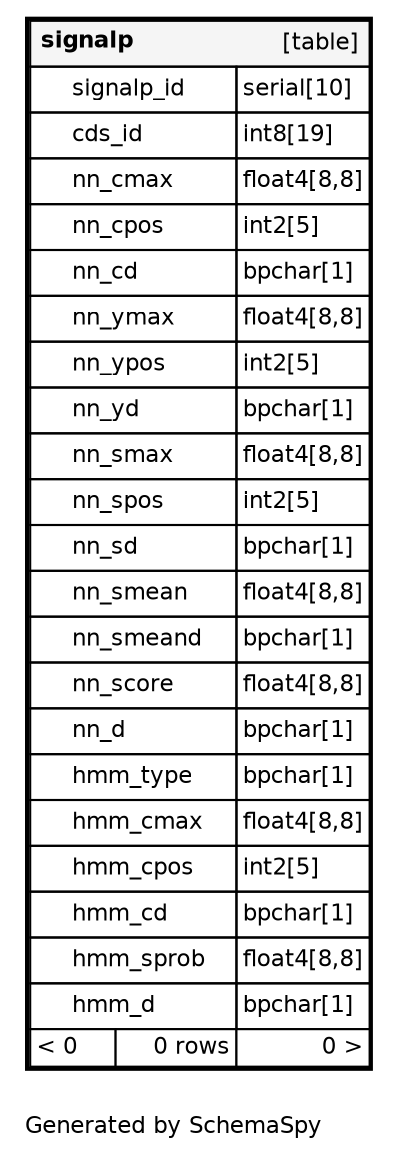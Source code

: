 digraph "oneDegreeRelationshipsDiagram" {
  graph [    rankdir="RL"    bgcolor="#ffffff"    label="\nGenerated by SchemaSpy"    labeljust="l"    nodesep="0.18"    ranksep="0.46"    fontname="Helvetica"    fontsize="11"    ration="compress"  ];  node [    fontname="Helvetica"    fontsize="11"    shape="plaintext"  ];  edge [    arrowsize="0.8"  ];
  "signalp" [
   label=<
    <TABLE BORDER="2" CELLBORDER="1" CELLSPACING="0" BGCOLOR="#ffffff">
      <TR><TD COLSPAN="4"  BGCOLOR="#f5f5f5"><TABLE BORDER="0" CELLSPACING="0"><TR><TD ALIGN="LEFT" FIXEDSIZE="TRUE" WIDTH="49" HEIGHT="16"><B>signalp</B></TD><TD ALIGN="RIGHT">[table]</TD></TR></TABLE></TD></TR>
      <TR><TD PORT="signalp_id" COLSPAN="2" ALIGN="LEFT"><TABLE BORDER="0" CELLSPACING="0" ALIGN="LEFT"><TR ALIGN="LEFT"><TD ALIGN="LEFT" FIXEDSIZE="TRUE" WIDTH="15" HEIGHT="16"></TD><TD ALIGN="LEFT" FIXEDSIZE="TRUE" WIDTH="78" HEIGHT="16">signalp_id</TD></TR></TABLE></TD><TD PORT="signalp_id.type" ALIGN="LEFT">serial[10]</TD></TR>
      <TR><TD PORT="cds_id" COLSPAN="2" ALIGN="LEFT"><TABLE BORDER="0" CELLSPACING="0" ALIGN="LEFT"><TR ALIGN="LEFT"><TD ALIGN="LEFT" FIXEDSIZE="TRUE" WIDTH="15" HEIGHT="16"></TD><TD ALIGN="LEFT" FIXEDSIZE="TRUE" WIDTH="78" HEIGHT="16">cds_id</TD></TR></TABLE></TD><TD PORT="cds_id.type" ALIGN="LEFT">int8[19]</TD></TR>
      <TR><TD PORT="nn_cmax" COLSPAN="2" ALIGN="LEFT"><TABLE BORDER="0" CELLSPACING="0" ALIGN="LEFT"><TR ALIGN="LEFT"><TD ALIGN="LEFT" FIXEDSIZE="TRUE" WIDTH="15" HEIGHT="16"></TD><TD ALIGN="LEFT" FIXEDSIZE="TRUE" WIDTH="78" HEIGHT="16">nn_cmax</TD></TR></TABLE></TD><TD PORT="nn_cmax.type" ALIGN="LEFT">float4[8,8]</TD></TR>
      <TR><TD PORT="nn_cpos" COLSPAN="2" ALIGN="LEFT"><TABLE BORDER="0" CELLSPACING="0" ALIGN="LEFT"><TR ALIGN="LEFT"><TD ALIGN="LEFT" FIXEDSIZE="TRUE" WIDTH="15" HEIGHT="16"></TD><TD ALIGN="LEFT" FIXEDSIZE="TRUE" WIDTH="78" HEIGHT="16">nn_cpos</TD></TR></TABLE></TD><TD PORT="nn_cpos.type" ALIGN="LEFT">int2[5]</TD></TR>
      <TR><TD PORT="nn_cd" COLSPAN="2" ALIGN="LEFT"><TABLE BORDER="0" CELLSPACING="0" ALIGN="LEFT"><TR ALIGN="LEFT"><TD ALIGN="LEFT" FIXEDSIZE="TRUE" WIDTH="15" HEIGHT="16"></TD><TD ALIGN="LEFT" FIXEDSIZE="TRUE" WIDTH="78" HEIGHT="16">nn_cd</TD></TR></TABLE></TD><TD PORT="nn_cd.type" ALIGN="LEFT">bpchar[1]</TD></TR>
      <TR><TD PORT="nn_ymax" COLSPAN="2" ALIGN="LEFT"><TABLE BORDER="0" CELLSPACING="0" ALIGN="LEFT"><TR ALIGN="LEFT"><TD ALIGN="LEFT" FIXEDSIZE="TRUE" WIDTH="15" HEIGHT="16"></TD><TD ALIGN="LEFT" FIXEDSIZE="TRUE" WIDTH="78" HEIGHT="16">nn_ymax</TD></TR></TABLE></TD><TD PORT="nn_ymax.type" ALIGN="LEFT">float4[8,8]</TD></TR>
      <TR><TD PORT="nn_ypos" COLSPAN="2" ALIGN="LEFT"><TABLE BORDER="0" CELLSPACING="0" ALIGN="LEFT"><TR ALIGN="LEFT"><TD ALIGN="LEFT" FIXEDSIZE="TRUE" WIDTH="15" HEIGHT="16"></TD><TD ALIGN="LEFT" FIXEDSIZE="TRUE" WIDTH="78" HEIGHT="16">nn_ypos</TD></TR></TABLE></TD><TD PORT="nn_ypos.type" ALIGN="LEFT">int2[5]</TD></TR>
      <TR><TD PORT="nn_yd" COLSPAN="2" ALIGN="LEFT"><TABLE BORDER="0" CELLSPACING="0" ALIGN="LEFT"><TR ALIGN="LEFT"><TD ALIGN="LEFT" FIXEDSIZE="TRUE" WIDTH="15" HEIGHT="16"></TD><TD ALIGN="LEFT" FIXEDSIZE="TRUE" WIDTH="78" HEIGHT="16">nn_yd</TD></TR></TABLE></TD><TD PORT="nn_yd.type" ALIGN="LEFT">bpchar[1]</TD></TR>
      <TR><TD PORT="nn_smax" COLSPAN="2" ALIGN="LEFT"><TABLE BORDER="0" CELLSPACING="0" ALIGN="LEFT"><TR ALIGN="LEFT"><TD ALIGN="LEFT" FIXEDSIZE="TRUE" WIDTH="15" HEIGHT="16"></TD><TD ALIGN="LEFT" FIXEDSIZE="TRUE" WIDTH="78" HEIGHT="16">nn_smax</TD></TR></TABLE></TD><TD PORT="nn_smax.type" ALIGN="LEFT">float4[8,8]</TD></TR>
      <TR><TD PORT="nn_spos" COLSPAN="2" ALIGN="LEFT"><TABLE BORDER="0" CELLSPACING="0" ALIGN="LEFT"><TR ALIGN="LEFT"><TD ALIGN="LEFT" FIXEDSIZE="TRUE" WIDTH="15" HEIGHT="16"></TD><TD ALIGN="LEFT" FIXEDSIZE="TRUE" WIDTH="78" HEIGHT="16">nn_spos</TD></TR></TABLE></TD><TD PORT="nn_spos.type" ALIGN="LEFT">int2[5]</TD></TR>
      <TR><TD PORT="nn_sd" COLSPAN="2" ALIGN="LEFT"><TABLE BORDER="0" CELLSPACING="0" ALIGN="LEFT"><TR ALIGN="LEFT"><TD ALIGN="LEFT" FIXEDSIZE="TRUE" WIDTH="15" HEIGHT="16"></TD><TD ALIGN="LEFT" FIXEDSIZE="TRUE" WIDTH="78" HEIGHT="16">nn_sd</TD></TR></TABLE></TD><TD PORT="nn_sd.type" ALIGN="LEFT">bpchar[1]</TD></TR>
      <TR><TD PORT="nn_smean" COLSPAN="2" ALIGN="LEFT"><TABLE BORDER="0" CELLSPACING="0" ALIGN="LEFT"><TR ALIGN="LEFT"><TD ALIGN="LEFT" FIXEDSIZE="TRUE" WIDTH="15" HEIGHT="16"></TD><TD ALIGN="LEFT" FIXEDSIZE="TRUE" WIDTH="78" HEIGHT="16">nn_smean</TD></TR></TABLE></TD><TD PORT="nn_smean.type" ALIGN="LEFT">float4[8,8]</TD></TR>
      <TR><TD PORT="nn_smeand" COLSPAN="2" ALIGN="LEFT"><TABLE BORDER="0" CELLSPACING="0" ALIGN="LEFT"><TR ALIGN="LEFT"><TD ALIGN="LEFT" FIXEDSIZE="TRUE" WIDTH="15" HEIGHT="16"></TD><TD ALIGN="LEFT" FIXEDSIZE="TRUE" WIDTH="78" HEIGHT="16">nn_smeand</TD></TR></TABLE></TD><TD PORT="nn_smeand.type" ALIGN="LEFT">bpchar[1]</TD></TR>
      <TR><TD PORT="nn_score" COLSPAN="2" ALIGN="LEFT"><TABLE BORDER="0" CELLSPACING="0" ALIGN="LEFT"><TR ALIGN="LEFT"><TD ALIGN="LEFT" FIXEDSIZE="TRUE" WIDTH="15" HEIGHT="16"></TD><TD ALIGN="LEFT" FIXEDSIZE="TRUE" WIDTH="78" HEIGHT="16">nn_score</TD></TR></TABLE></TD><TD PORT="nn_score.type" ALIGN="LEFT">float4[8,8]</TD></TR>
      <TR><TD PORT="nn_d" COLSPAN="2" ALIGN="LEFT"><TABLE BORDER="0" CELLSPACING="0" ALIGN="LEFT"><TR ALIGN="LEFT"><TD ALIGN="LEFT" FIXEDSIZE="TRUE" WIDTH="15" HEIGHT="16"></TD><TD ALIGN="LEFT" FIXEDSIZE="TRUE" WIDTH="78" HEIGHT="16">nn_d</TD></TR></TABLE></TD><TD PORT="nn_d.type" ALIGN="LEFT">bpchar[1]</TD></TR>
      <TR><TD PORT="hmm_type" COLSPAN="2" ALIGN="LEFT"><TABLE BORDER="0" CELLSPACING="0" ALIGN="LEFT"><TR ALIGN="LEFT"><TD ALIGN="LEFT" FIXEDSIZE="TRUE" WIDTH="15" HEIGHT="16"></TD><TD ALIGN="LEFT" FIXEDSIZE="TRUE" WIDTH="78" HEIGHT="16">hmm_type</TD></TR></TABLE></TD><TD PORT="hmm_type.type" ALIGN="LEFT">bpchar[1]</TD></TR>
      <TR><TD PORT="hmm_cmax" COLSPAN="2" ALIGN="LEFT"><TABLE BORDER="0" CELLSPACING="0" ALIGN="LEFT"><TR ALIGN="LEFT"><TD ALIGN="LEFT" FIXEDSIZE="TRUE" WIDTH="15" HEIGHT="16"></TD><TD ALIGN="LEFT" FIXEDSIZE="TRUE" WIDTH="78" HEIGHT="16">hmm_cmax</TD></TR></TABLE></TD><TD PORT="hmm_cmax.type" ALIGN="LEFT">float4[8,8]</TD></TR>
      <TR><TD PORT="hmm_cpos" COLSPAN="2" ALIGN="LEFT"><TABLE BORDER="0" CELLSPACING="0" ALIGN="LEFT"><TR ALIGN="LEFT"><TD ALIGN="LEFT" FIXEDSIZE="TRUE" WIDTH="15" HEIGHT="16"></TD><TD ALIGN="LEFT" FIXEDSIZE="TRUE" WIDTH="78" HEIGHT="16">hmm_cpos</TD></TR></TABLE></TD><TD PORT="hmm_cpos.type" ALIGN="LEFT">int2[5]</TD></TR>
      <TR><TD PORT="hmm_cd" COLSPAN="2" ALIGN="LEFT"><TABLE BORDER="0" CELLSPACING="0" ALIGN="LEFT"><TR ALIGN="LEFT"><TD ALIGN="LEFT" FIXEDSIZE="TRUE" WIDTH="15" HEIGHT="16"></TD><TD ALIGN="LEFT" FIXEDSIZE="TRUE" WIDTH="78" HEIGHT="16">hmm_cd</TD></TR></TABLE></TD><TD PORT="hmm_cd.type" ALIGN="LEFT">bpchar[1]</TD></TR>
      <TR><TD PORT="hmm_sprob" COLSPAN="2" ALIGN="LEFT"><TABLE BORDER="0" CELLSPACING="0" ALIGN="LEFT"><TR ALIGN="LEFT"><TD ALIGN="LEFT" FIXEDSIZE="TRUE" WIDTH="15" HEIGHT="16"></TD><TD ALIGN="LEFT" FIXEDSIZE="TRUE" WIDTH="78" HEIGHT="16">hmm_sprob</TD></TR></TABLE></TD><TD PORT="hmm_sprob.type" ALIGN="LEFT">float4[8,8]</TD></TR>
      <TR><TD PORT="hmm_d" COLSPAN="2" ALIGN="LEFT"><TABLE BORDER="0" CELLSPACING="0" ALIGN="LEFT"><TR ALIGN="LEFT"><TD ALIGN="LEFT" FIXEDSIZE="TRUE" WIDTH="15" HEIGHT="16"></TD><TD ALIGN="LEFT" FIXEDSIZE="TRUE" WIDTH="78" HEIGHT="16">hmm_d</TD></TR></TABLE></TD><TD PORT="hmm_d.type" ALIGN="LEFT">bpchar[1]</TD></TR>
      <TR><TD ALIGN="LEFT" BGCOLOR="#ffffff">&lt; 0</TD><TD ALIGN="RIGHT" BGCOLOR="#ffffff">0 rows</TD><TD ALIGN="RIGHT" BGCOLOR="#ffffff">0 &gt;</TD></TR>
    </TABLE>>
    URL="signalp.html"
    target="_top"
    tooltip="signalp"
  ];
}
